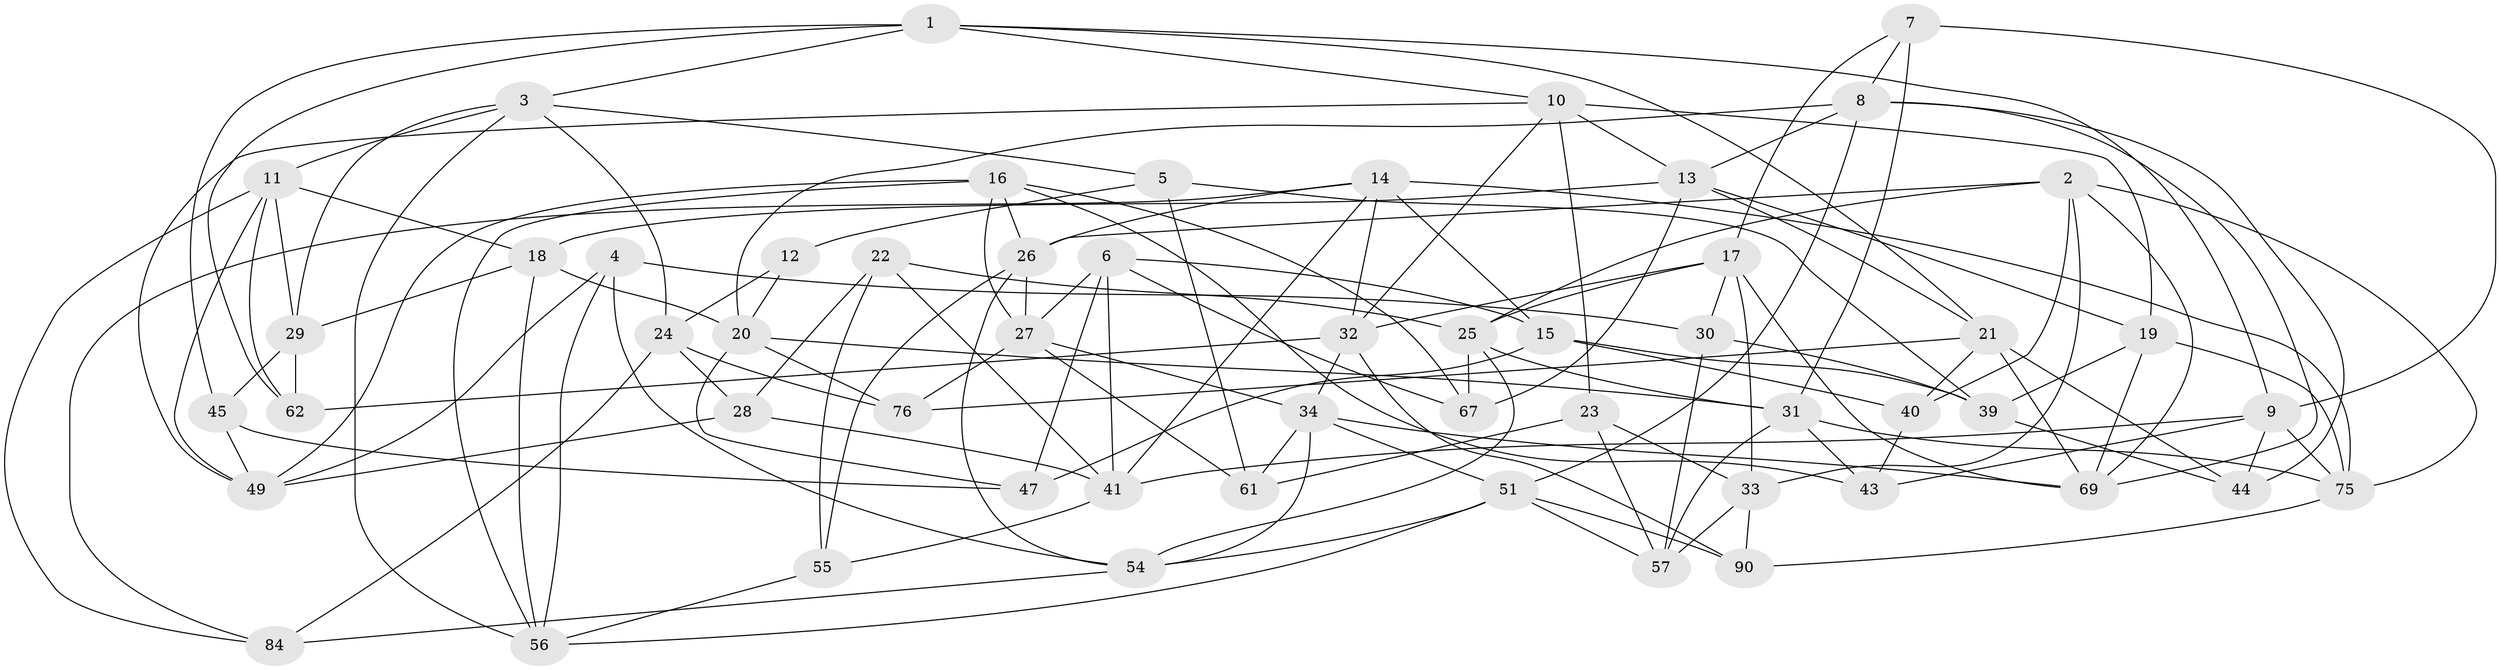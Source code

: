 // original degree distribution, {4: 1.0}
// Generated by graph-tools (version 1.1) at 2025/42/03/06/25 10:42:16]
// undirected, 55 vertices, 140 edges
graph export_dot {
graph [start="1"]
  node [color=gray90,style=filled];
  1 [super="+38"];
  2 [super="+42"];
  3 [super="+60"];
  4;
  5;
  6 [super="+59"];
  7;
  8 [super="+66"];
  9 [super="+52"];
  10 [super="+36"];
  11 [super="+79"];
  12;
  13 [super="+88"];
  14 [super="+37"];
  15 [super="+81"];
  16 [super="+85"];
  17 [super="+65"];
  18 [super="+73"];
  19 [super="+48"];
  20 [super="+70"];
  21 [super="+50"];
  22;
  23;
  24 [super="+71"];
  25 [super="+89"];
  26 [super="+63"];
  27 [super="+82"];
  28;
  29 [super="+80"];
  30;
  31 [super="+64"];
  32 [super="+58"];
  33 [super="+35"];
  34 [super="+77"];
  39 [super="+68"];
  40;
  41 [super="+46"];
  43;
  44;
  45;
  47;
  49 [super="+72"];
  51 [super="+53"];
  54 [super="+74"];
  55;
  56 [super="+86"];
  57 [super="+83"];
  61;
  62;
  67;
  69 [super="+78"];
  75 [super="+87"];
  76;
  84;
  90;
  1 -- 62;
  1 -- 45;
  1 -- 10;
  1 -- 9;
  1 -- 3;
  1 -- 21;
  2 -- 40;
  2 -- 33;
  2 -- 69;
  2 -- 75;
  2 -- 25;
  2 -- 26;
  3 -- 56;
  3 -- 29;
  3 -- 11;
  3 -- 5;
  3 -- 24;
  4 -- 54;
  4 -- 49;
  4 -- 30;
  4 -- 56;
  5 -- 39;
  5 -- 61;
  5 -- 12;
  6 -- 67;
  6 -- 27;
  6 -- 41;
  6 -- 47;
  6 -- 15 [weight=2];
  7 -- 9;
  7 -- 17;
  7 -- 8;
  7 -- 31;
  8 -- 44;
  8 -- 20;
  8 -- 69;
  8 -- 13;
  8 -- 51;
  9 -- 41;
  9 -- 75;
  9 -- 43;
  9 -- 44;
  10 -- 13;
  10 -- 32;
  10 -- 49;
  10 -- 19;
  10 -- 23;
  11 -- 18;
  11 -- 62;
  11 -- 84;
  11 -- 29;
  11 -- 49;
  12 -- 24 [weight=2];
  12 -- 20;
  13 -- 67;
  13 -- 19;
  13 -- 18;
  13 -- 21;
  14 -- 75;
  14 -- 84;
  14 -- 32;
  14 -- 15;
  14 -- 26;
  14 -- 41;
  15 -- 40;
  15 -- 47;
  15 -- 39;
  16 -- 26;
  16 -- 43;
  16 -- 27;
  16 -- 49;
  16 -- 56;
  16 -- 67;
  17 -- 33;
  17 -- 69;
  17 -- 32;
  17 -- 25;
  17 -- 30;
  18 -- 29 [weight=2];
  18 -- 56;
  18 -- 20;
  19 -- 75;
  19 -- 39 [weight=2];
  19 -- 69;
  20 -- 47;
  20 -- 76;
  20 -- 31;
  21 -- 76;
  21 -- 69;
  21 -- 40;
  21 -- 44;
  22 -- 55;
  22 -- 28;
  22 -- 25;
  22 -- 41;
  23 -- 33;
  23 -- 61;
  23 -- 57;
  24 -- 28;
  24 -- 76;
  24 -- 84;
  25 -- 31;
  25 -- 67;
  25 -- 54;
  26 -- 55;
  26 -- 27;
  26 -- 54;
  27 -- 76;
  27 -- 34;
  27 -- 61;
  28 -- 49;
  28 -- 41;
  29 -- 45;
  29 -- 62;
  30 -- 57;
  30 -- 39;
  31 -- 57;
  31 -- 75;
  31 -- 43;
  32 -- 90;
  32 -- 34;
  32 -- 62;
  33 -- 57 [weight=2];
  33 -- 90;
  34 -- 51;
  34 -- 61;
  34 -- 69;
  34 -- 54;
  39 -- 44;
  40 -- 43;
  41 -- 55;
  45 -- 47;
  45 -- 49;
  51 -- 90;
  51 -- 54;
  51 -- 56;
  51 -- 57;
  54 -- 84;
  55 -- 56;
  75 -- 90;
}
